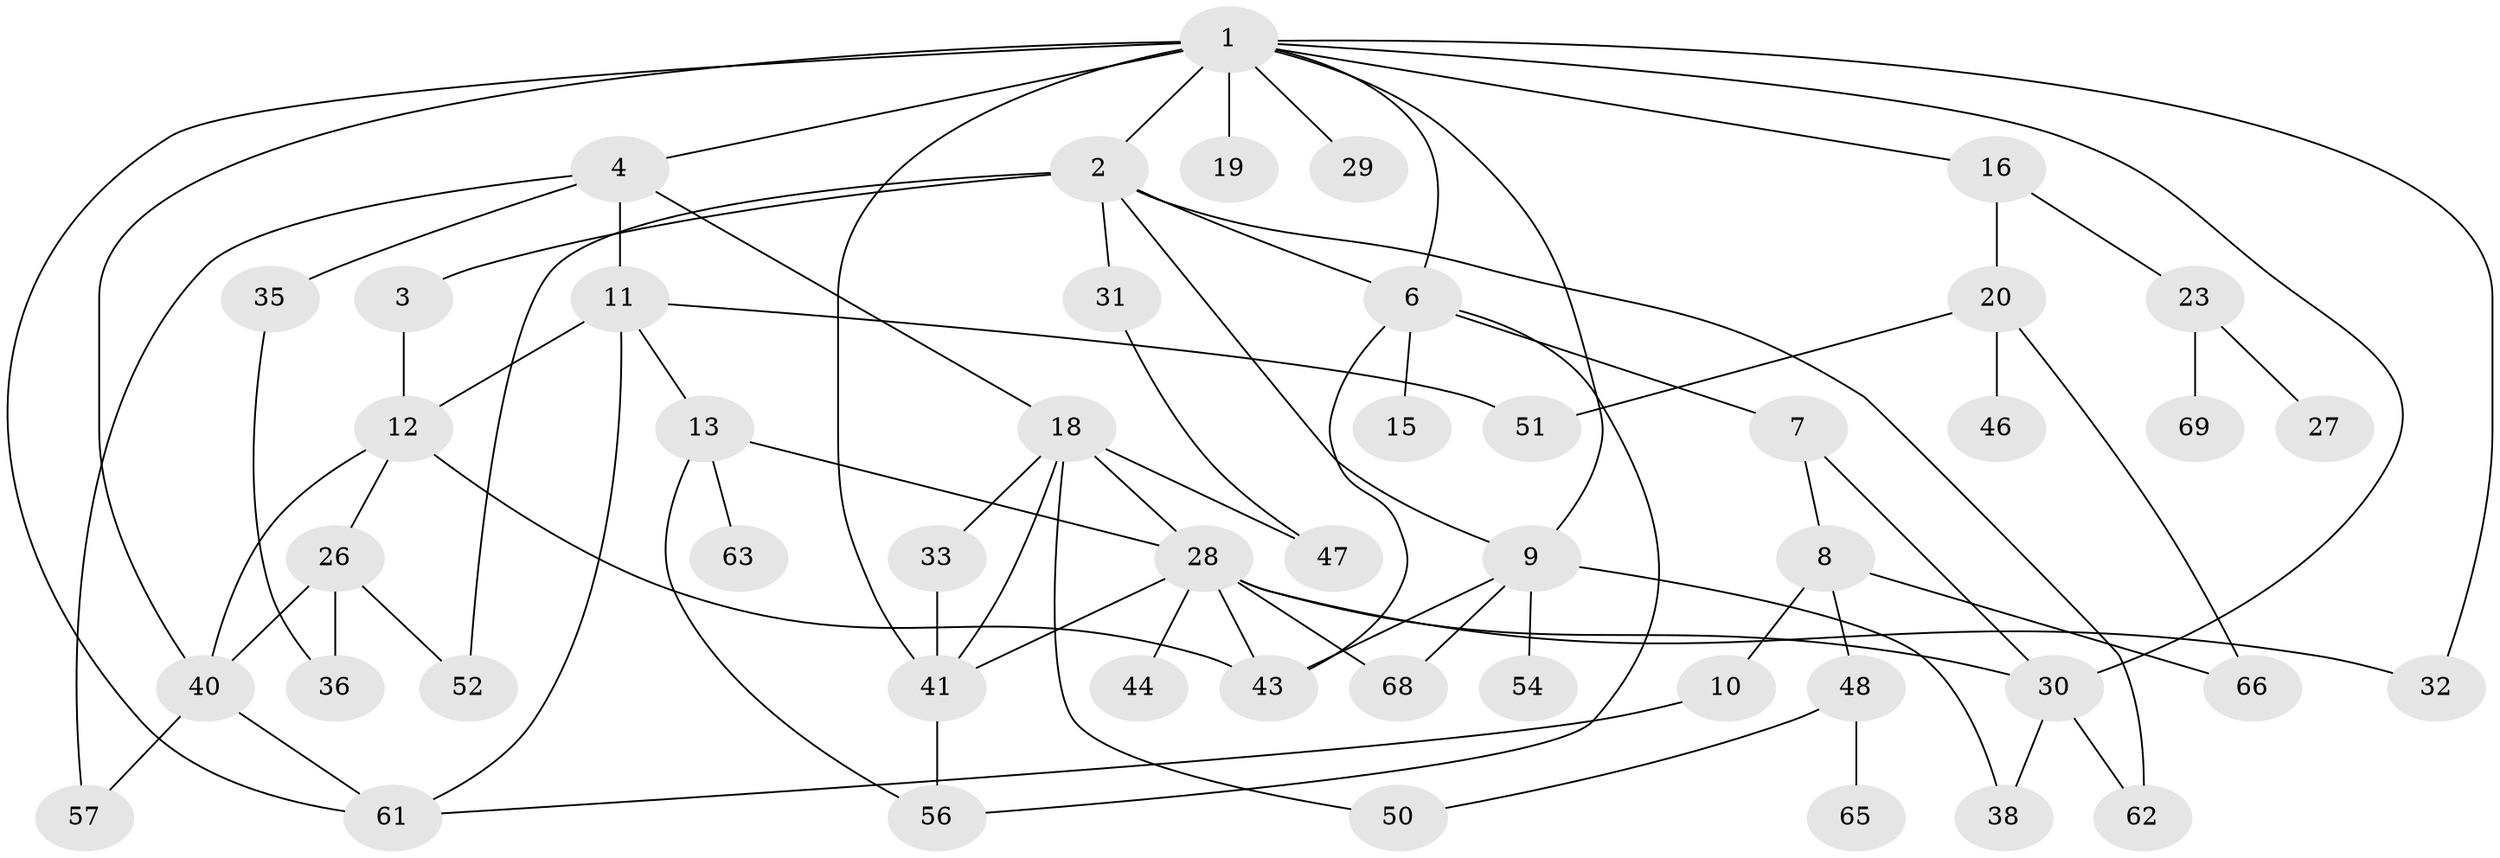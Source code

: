 // original degree distribution, {9: 0.028169014084507043, 5: 0.09859154929577464, 3: 0.2112676056338028, 8: 0.014084507042253521, 2: 0.30985915492957744, 6: 0.028169014084507043, 4: 0.11267605633802817, 1: 0.19718309859154928}
// Generated by graph-tools (version 1.1) at 2025/41/03/06/25 10:41:28]
// undirected, 49 vertices, 78 edges
graph export_dot {
graph [start="1"]
  node [color=gray90,style=filled];
  1 [super="+5"];
  2 [super="+24"];
  3 [super="+21"];
  4;
  6 [super="+37"];
  7;
  8 [super="+53"];
  9 [super="+39"];
  10;
  11 [super="+17"];
  12 [super="+14"];
  13 [super="+49"];
  15;
  16;
  18 [super="+22"];
  19 [super="+25"];
  20 [super="+45"];
  23 [super="+58"];
  26;
  27;
  28 [super="+60"];
  29;
  30 [super="+64"];
  31;
  32;
  33 [super="+34"];
  35 [super="+70"];
  36;
  38;
  40 [super="+59"];
  41 [super="+42"];
  43 [super="+67"];
  44;
  46;
  47;
  48;
  50;
  51;
  52 [super="+55"];
  54;
  56;
  57;
  61 [super="+71"];
  62;
  63;
  65;
  66;
  68;
  69;
  1 -- 2;
  1 -- 4;
  1 -- 6;
  1 -- 19 [weight=2];
  1 -- 29 [weight=2];
  1 -- 41 [weight=2];
  1 -- 61;
  1 -- 32;
  1 -- 9;
  1 -- 16;
  1 -- 30;
  1 -- 40;
  2 -- 3;
  2 -- 31;
  2 -- 6;
  2 -- 52;
  2 -- 62;
  2 -- 9;
  3 -- 12;
  4 -- 11;
  4 -- 18;
  4 -- 35;
  4 -- 57;
  6 -- 7;
  6 -- 15;
  6 -- 43;
  6 -- 56;
  7 -- 8;
  7 -- 30;
  8 -- 10;
  8 -- 48;
  8 -- 66;
  9 -- 38;
  9 -- 68;
  9 -- 54;
  9 -- 43;
  10 -- 61;
  11 -- 12;
  11 -- 13;
  11 -- 61;
  11 -- 51;
  12 -- 43;
  12 -- 26;
  12 -- 40;
  13 -- 28;
  13 -- 56;
  13 -- 63;
  16 -- 20;
  16 -- 23;
  18 -- 28 [weight=2];
  18 -- 47;
  18 -- 33;
  18 -- 50;
  18 -- 41;
  20 -- 46;
  20 -- 66;
  20 -- 51;
  23 -- 27;
  23 -- 69;
  26 -- 40;
  26 -- 36;
  26 -- 52;
  28 -- 44;
  28 -- 32;
  28 -- 41;
  28 -- 68;
  28 -- 43;
  28 -- 30;
  30 -- 62;
  30 -- 38;
  31 -- 47;
  33 -- 41;
  35 -- 36;
  40 -- 57;
  40 -- 61;
  41 -- 56;
  48 -- 65;
  48 -- 50;
}
